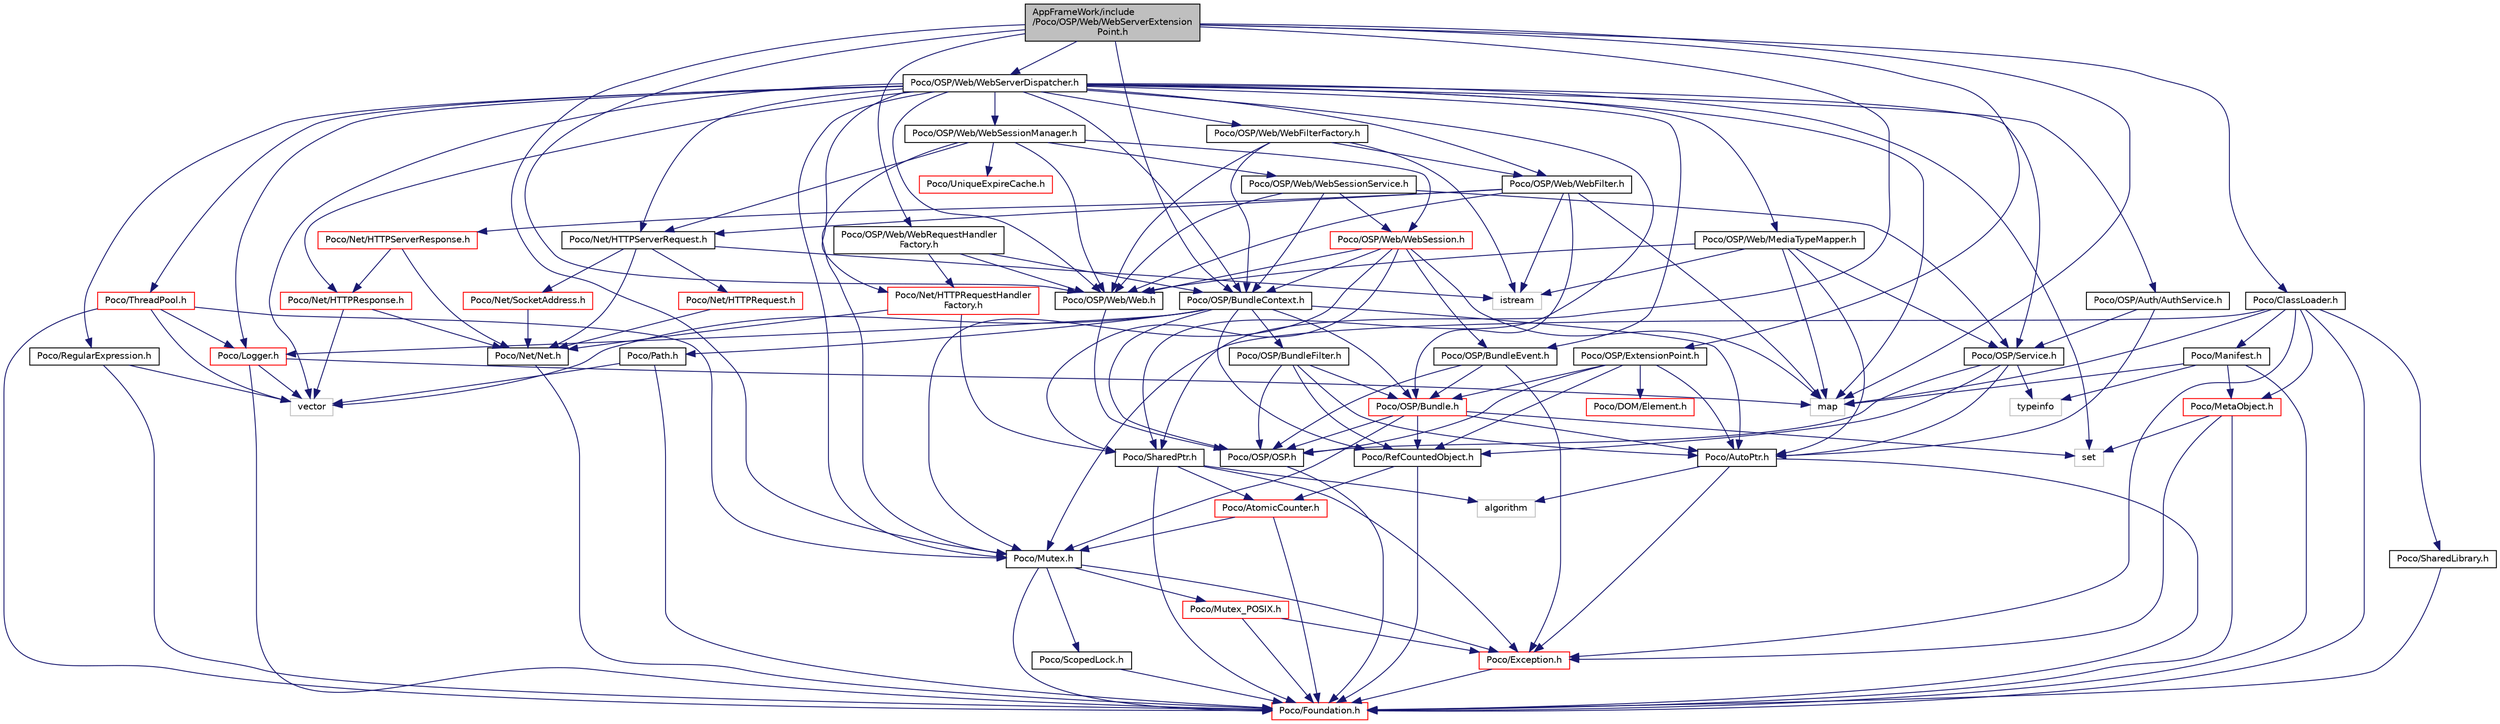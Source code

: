 digraph "AppFrameWork/include/Poco/OSP/Web/WebServerExtensionPoint.h"
{
 // LATEX_PDF_SIZE
  edge [fontname="Helvetica",fontsize="10",labelfontname="Helvetica",labelfontsize="10"];
  node [fontname="Helvetica",fontsize="10",shape=record];
  Node1 [label="AppFrameWork/include\l/Poco/OSP/Web/WebServerExtension\lPoint.h",height=0.2,width=0.4,color="black", fillcolor="grey75", style="filled", fontcolor="black",tooltip=" "];
  Node1 -> Node2 [color="midnightblue",fontsize="10",style="solid"];
  Node2 [label="Poco/OSP/Web/Web.h",height=0.2,width=0.4,color="black", fillcolor="white", style="filled",URL="$Web_8h.html",tooltip=" "];
  Node2 -> Node3 [color="midnightblue",fontsize="10",style="solid"];
  Node3 [label="Poco/OSP/OSP.h",height=0.2,width=0.4,color="black", fillcolor="white", style="filled",URL="$OSP_8h.html",tooltip=" "];
  Node3 -> Node4 [color="midnightblue",fontsize="10",style="solid"];
  Node4 [label="Poco/Foundation.h",height=0.2,width=0.4,color="red", fillcolor="white", style="filled",URL="$Foundation_8h.html",tooltip=" "];
  Node1 -> Node13 [color="midnightblue",fontsize="10",style="solid"];
  Node13 [label="Poco/OSP/Web/WebServerDispatcher.h",height=0.2,width=0.4,color="black", fillcolor="white", style="filled",URL="$WebServerDispatcher_8h.html",tooltip=" "];
  Node13 -> Node2 [color="midnightblue",fontsize="10",style="solid"];
  Node13 -> Node14 [color="midnightblue",fontsize="10",style="solid"];
  Node14 [label="Poco/OSP/Web/MediaTypeMapper.h",height=0.2,width=0.4,color="black", fillcolor="white", style="filled",URL="$MediaTypeMapper_8h.html",tooltip=" "];
  Node14 -> Node2 [color="midnightblue",fontsize="10",style="solid"];
  Node14 -> Node15 [color="midnightblue",fontsize="10",style="solid"];
  Node15 [label="Poco/OSP/Service.h",height=0.2,width=0.4,color="black", fillcolor="white", style="filled",URL="$Service_8h.html",tooltip=" "];
  Node15 -> Node3 [color="midnightblue",fontsize="10",style="solid"];
  Node15 -> Node16 [color="midnightblue",fontsize="10",style="solid"];
  Node16 [label="Poco/RefCountedObject.h",height=0.2,width=0.4,color="black", fillcolor="white", style="filled",URL="$RefCountedObject_8h.html",tooltip=" "];
  Node16 -> Node4 [color="midnightblue",fontsize="10",style="solid"];
  Node16 -> Node17 [color="midnightblue",fontsize="10",style="solid"];
  Node17 [label="Poco/AtomicCounter.h",height=0.2,width=0.4,color="red", fillcolor="white", style="filled",URL="$AtomicCounter_8h.html",tooltip=" "];
  Node17 -> Node4 [color="midnightblue",fontsize="10",style="solid"];
  Node17 -> Node20 [color="midnightblue",fontsize="10",style="solid"];
  Node20 [label="Poco/Mutex.h",height=0.2,width=0.4,color="black", fillcolor="white", style="filled",URL="$Mutex_8h.html",tooltip=" "];
  Node20 -> Node4 [color="midnightblue",fontsize="10",style="solid"];
  Node20 -> Node21 [color="midnightblue",fontsize="10",style="solid"];
  Node21 [label="Poco/Exception.h",height=0.2,width=0.4,color="red", fillcolor="white", style="filled",URL="$Exception_8h.html",tooltip=" "];
  Node21 -> Node4 [color="midnightblue",fontsize="10",style="solid"];
  Node20 -> Node23 [color="midnightblue",fontsize="10",style="solid"];
  Node23 [label="Poco/ScopedLock.h",height=0.2,width=0.4,color="black", fillcolor="white", style="filled",URL="$ScopedLock_8h.html",tooltip=" "];
  Node23 -> Node4 [color="midnightblue",fontsize="10",style="solid"];
  Node20 -> Node24 [color="midnightblue",fontsize="10",style="solid"];
  Node24 [label="Poco/Mutex_POSIX.h",height=0.2,width=0.4,color="red", fillcolor="white", style="filled",URL="$Mutex__POSIX_8h.html",tooltip=" "];
  Node24 -> Node4 [color="midnightblue",fontsize="10",style="solid"];
  Node24 -> Node21 [color="midnightblue",fontsize="10",style="solid"];
  Node15 -> Node27 [color="midnightblue",fontsize="10",style="solid"];
  Node27 [label="Poco/AutoPtr.h",height=0.2,width=0.4,color="black", fillcolor="white", style="filled",URL="$AutoPtr_8h.html",tooltip=" "];
  Node27 -> Node4 [color="midnightblue",fontsize="10",style="solid"];
  Node27 -> Node21 [color="midnightblue",fontsize="10",style="solid"];
  Node27 -> Node28 [color="midnightblue",fontsize="10",style="solid"];
  Node28 [label="algorithm",height=0.2,width=0.4,color="grey75", fillcolor="white", style="filled",tooltip=" "];
  Node15 -> Node29 [color="midnightblue",fontsize="10",style="solid"];
  Node29 [label="typeinfo",height=0.2,width=0.4,color="grey75", fillcolor="white", style="filled",tooltip=" "];
  Node14 -> Node27 [color="midnightblue",fontsize="10",style="solid"];
  Node14 -> Node30 [color="midnightblue",fontsize="10",style="solid"];
  Node30 [label="map",height=0.2,width=0.4,color="grey75", fillcolor="white", style="filled",tooltip=" "];
  Node14 -> Node31 [color="midnightblue",fontsize="10",style="solid"];
  Node31 [label="istream",height=0.2,width=0.4,color="grey75", fillcolor="white", style="filled",tooltip=" "];
  Node13 -> Node32 [color="midnightblue",fontsize="10",style="solid"];
  Node32 [label="Poco/OSP/Web/WebFilter.h",height=0.2,width=0.4,color="black", fillcolor="white", style="filled",URL="$WebFilter_8h.html",tooltip=" "];
  Node32 -> Node2 [color="midnightblue",fontsize="10",style="solid"];
  Node32 -> Node33 [color="midnightblue",fontsize="10",style="solid"];
  Node33 [label="Poco/OSP/Bundle.h",height=0.2,width=0.4,color="red", fillcolor="white", style="filled",URL="$Bundle_8h.html",tooltip=" "];
  Node33 -> Node3 [color="midnightblue",fontsize="10",style="solid"];
  Node33 -> Node16 [color="midnightblue",fontsize="10",style="solid"];
  Node33 -> Node27 [color="midnightblue",fontsize="10",style="solid"];
  Node33 -> Node20 [color="midnightblue",fontsize="10",style="solid"];
  Node33 -> Node83 [color="midnightblue",fontsize="10",style="solid"];
  Node83 [label="set",height=0.2,width=0.4,color="grey75", fillcolor="white", style="filled",tooltip=" "];
  Node32 -> Node84 [color="midnightblue",fontsize="10",style="solid"];
  Node84 [label="Poco/Net/HTTPServerRequest.h",height=0.2,width=0.4,color="black", fillcolor="white", style="filled",URL="$HTTPServerRequest_8h.html",tooltip=" "];
  Node84 -> Node85 [color="midnightblue",fontsize="10",style="solid"];
  Node85 [label="Poco/Net/Net.h",height=0.2,width=0.4,color="black", fillcolor="white", style="filled",URL="$Net_8h.html",tooltip=" "];
  Node85 -> Node4 [color="midnightblue",fontsize="10",style="solid"];
  Node84 -> Node86 [color="midnightblue",fontsize="10",style="solid"];
  Node86 [label="Poco/Net/HTTPRequest.h",height=0.2,width=0.4,color="red", fillcolor="white", style="filled",URL="$HTTPRequest_8h.html",tooltip=" "];
  Node86 -> Node85 [color="midnightblue",fontsize="10",style="solid"];
  Node84 -> Node93 [color="midnightblue",fontsize="10",style="solid"];
  Node93 [label="Poco/Net/SocketAddress.h",height=0.2,width=0.4,color="red", fillcolor="white", style="filled",URL="$SocketAddress_8h.html",tooltip=" "];
  Node93 -> Node85 [color="midnightblue",fontsize="10",style="solid"];
  Node84 -> Node31 [color="midnightblue",fontsize="10",style="solid"];
  Node32 -> Node98 [color="midnightblue",fontsize="10",style="solid"];
  Node98 [label="Poco/Net/HTTPServerResponse.h",height=0.2,width=0.4,color="red", fillcolor="white", style="filled",URL="$HTTPServerResponse_8h.html",tooltip=" "];
  Node98 -> Node85 [color="midnightblue",fontsize="10",style="solid"];
  Node98 -> Node99 [color="midnightblue",fontsize="10",style="solid"];
  Node99 [label="Poco/Net/HTTPResponse.h",height=0.2,width=0.4,color="red", fillcolor="white", style="filled",URL="$HTTPResponse_8h.html",tooltip=" "];
  Node99 -> Node85 [color="midnightblue",fontsize="10",style="solid"];
  Node99 -> Node72 [color="midnightblue",fontsize="10",style="solid"];
  Node72 [label="vector",height=0.2,width=0.4,color="grey75", fillcolor="white", style="filled",tooltip=" "];
  Node32 -> Node31 [color="midnightblue",fontsize="10",style="solid"];
  Node32 -> Node30 [color="midnightblue",fontsize="10",style="solid"];
  Node13 -> Node101 [color="midnightblue",fontsize="10",style="solid"];
  Node101 [label="Poco/OSP/Web/WebFilterFactory.h",height=0.2,width=0.4,color="black", fillcolor="white", style="filled",URL="$WebFilterFactory_8h.html",tooltip=" "];
  Node101 -> Node2 [color="midnightblue",fontsize="10",style="solid"];
  Node101 -> Node32 [color="midnightblue",fontsize="10",style="solid"];
  Node101 -> Node102 [color="midnightblue",fontsize="10",style="solid"];
  Node102 [label="Poco/OSP/BundleContext.h",height=0.2,width=0.4,color="black", fillcolor="white", style="filled",URL="$BundleContext_8h.html",tooltip=" "];
  Node102 -> Node3 [color="midnightblue",fontsize="10",style="solid"];
  Node102 -> Node33 [color="midnightblue",fontsize="10",style="solid"];
  Node102 -> Node103 [color="midnightblue",fontsize="10",style="solid"];
  Node103 [label="Poco/OSP/BundleFilter.h",height=0.2,width=0.4,color="black", fillcolor="white", style="filled",URL="$BundleFilter_8h.html",tooltip=" "];
  Node103 -> Node3 [color="midnightblue",fontsize="10",style="solid"];
  Node103 -> Node33 [color="midnightblue",fontsize="10",style="solid"];
  Node103 -> Node16 [color="midnightblue",fontsize="10",style="solid"];
  Node103 -> Node27 [color="midnightblue",fontsize="10",style="solid"];
  Node102 -> Node16 [color="midnightblue",fontsize="10",style="solid"];
  Node102 -> Node27 [color="midnightblue",fontsize="10",style="solid"];
  Node102 -> Node59 [color="midnightblue",fontsize="10",style="solid"];
  Node59 [label="Poco/Logger.h",height=0.2,width=0.4,color="red", fillcolor="white", style="filled",URL="$Logger_8h.html",tooltip=" "];
  Node59 -> Node4 [color="midnightblue",fontsize="10",style="solid"];
  Node59 -> Node30 [color="midnightblue",fontsize="10",style="solid"];
  Node59 -> Node72 [color="midnightblue",fontsize="10",style="solid"];
  Node102 -> Node104 [color="midnightblue",fontsize="10",style="solid"];
  Node104 [label="Poco/Path.h",height=0.2,width=0.4,color="black", fillcolor="white", style="filled",URL="$Path_8h.html",tooltip=" "];
  Node104 -> Node4 [color="midnightblue",fontsize="10",style="solid"];
  Node104 -> Node72 [color="midnightblue",fontsize="10",style="solid"];
  Node102 -> Node72 [color="midnightblue",fontsize="10",style="solid"];
  Node101 -> Node31 [color="midnightblue",fontsize="10",style="solid"];
  Node13 -> Node105 [color="midnightblue",fontsize="10",style="solid"];
  Node105 [label="Poco/OSP/Web/WebSessionManager.h",height=0.2,width=0.4,color="black", fillcolor="white", style="filled",URL="$WebSessionManager_8h.html",tooltip=" "];
  Node105 -> Node2 [color="midnightblue",fontsize="10",style="solid"];
  Node105 -> Node106 [color="midnightblue",fontsize="10",style="solid"];
  Node106 [label="Poco/OSP/Web/WebSession.h",height=0.2,width=0.4,color="red", fillcolor="white", style="filled",URL="$WebSession_8h.html",tooltip=" "];
  Node106 -> Node2 [color="midnightblue",fontsize="10",style="solid"];
  Node106 -> Node102 [color="midnightblue",fontsize="10",style="solid"];
  Node106 -> Node107 [color="midnightblue",fontsize="10",style="solid"];
  Node107 [label="Poco/OSP/BundleEvent.h",height=0.2,width=0.4,color="black", fillcolor="white", style="filled",URL="$BundleEvent_8h.html",tooltip=" "];
  Node107 -> Node3 [color="midnightblue",fontsize="10",style="solid"];
  Node107 -> Node33 [color="midnightblue",fontsize="10",style="solid"];
  Node107 -> Node21 [color="midnightblue",fontsize="10",style="solid"];
  Node106 -> Node44 [color="midnightblue",fontsize="10",style="solid"];
  Node44 [label="Poco/SharedPtr.h",height=0.2,width=0.4,color="black", fillcolor="white", style="filled",URL="$SharedPtr_8h.html",tooltip=" "];
  Node44 -> Node4 [color="midnightblue",fontsize="10",style="solid"];
  Node44 -> Node21 [color="midnightblue",fontsize="10",style="solid"];
  Node44 -> Node17 [color="midnightblue",fontsize="10",style="solid"];
  Node44 -> Node28 [color="midnightblue",fontsize="10",style="solid"];
  Node106 -> Node20 [color="midnightblue",fontsize="10",style="solid"];
  Node106 -> Node30 [color="midnightblue",fontsize="10",style="solid"];
  Node105 -> Node109 [color="midnightblue",fontsize="10",style="solid"];
  Node109 [label="Poco/OSP/Web/WebSessionService.h",height=0.2,width=0.4,color="black", fillcolor="white", style="filled",URL="$WebSessionService_8h.html",tooltip=" "];
  Node109 -> Node2 [color="midnightblue",fontsize="10",style="solid"];
  Node109 -> Node15 [color="midnightblue",fontsize="10",style="solid"];
  Node109 -> Node102 [color="midnightblue",fontsize="10",style="solid"];
  Node109 -> Node106 [color="midnightblue",fontsize="10",style="solid"];
  Node105 -> Node84 [color="midnightblue",fontsize="10",style="solid"];
  Node105 -> Node110 [color="midnightblue",fontsize="10",style="solid"];
  Node110 [label="Poco/UniqueExpireCache.h",height=0.2,width=0.4,color="red", fillcolor="white", style="filled",URL="$UniqueExpireCache_8h.html",tooltip=" "];
  Node105 -> Node20 [color="midnightblue",fontsize="10",style="solid"];
  Node13 -> Node102 [color="midnightblue",fontsize="10",style="solid"];
  Node13 -> Node107 [color="midnightblue",fontsize="10",style="solid"];
  Node13 -> Node15 [color="midnightblue",fontsize="10",style="solid"];
  Node13 -> Node122 [color="midnightblue",fontsize="10",style="solid"];
  Node122 [label="Poco/OSP/Auth/AuthService.h",height=0.2,width=0.4,color="black", fillcolor="white", style="filled",URL="$AuthService_8h.html",tooltip=" "];
  Node122 -> Node15 [color="midnightblue",fontsize="10",style="solid"];
  Node122 -> Node27 [color="midnightblue",fontsize="10",style="solid"];
  Node13 -> Node84 [color="midnightblue",fontsize="10",style="solid"];
  Node13 -> Node123 [color="midnightblue",fontsize="10",style="solid"];
  Node123 [label="Poco/Net/HTTPRequestHandler\lFactory.h",height=0.2,width=0.4,color="red", fillcolor="white", style="filled",URL="$HTTPRequestHandlerFactory_8h.html",tooltip=" "];
  Node123 -> Node85 [color="midnightblue",fontsize="10",style="solid"];
  Node123 -> Node44 [color="midnightblue",fontsize="10",style="solid"];
  Node13 -> Node99 [color="midnightblue",fontsize="10",style="solid"];
  Node13 -> Node124 [color="midnightblue",fontsize="10",style="solid"];
  Node124 [label="Poco/RegularExpression.h",height=0.2,width=0.4,color="black", fillcolor="white", style="filled",URL="$RegularExpression_8h.html",tooltip=" "];
  Node124 -> Node4 [color="midnightblue",fontsize="10",style="solid"];
  Node124 -> Node72 [color="midnightblue",fontsize="10",style="solid"];
  Node13 -> Node59 [color="midnightblue",fontsize="10",style="solid"];
  Node13 -> Node44 [color="midnightblue",fontsize="10",style="solid"];
  Node13 -> Node53 [color="midnightblue",fontsize="10",style="solid"];
  Node53 [label="Poco/ThreadPool.h",height=0.2,width=0.4,color="red", fillcolor="white", style="filled",URL="$ThreadPool_8h.html",tooltip=" "];
  Node53 -> Node4 [color="midnightblue",fontsize="10",style="solid"];
  Node53 -> Node20 [color="midnightblue",fontsize="10",style="solid"];
  Node53 -> Node59 [color="midnightblue",fontsize="10",style="solid"];
  Node53 -> Node72 [color="midnightblue",fontsize="10",style="solid"];
  Node13 -> Node20 [color="midnightblue",fontsize="10",style="solid"];
  Node13 -> Node72 [color="midnightblue",fontsize="10",style="solid"];
  Node13 -> Node30 [color="midnightblue",fontsize="10",style="solid"];
  Node13 -> Node83 [color="midnightblue",fontsize="10",style="solid"];
  Node1 -> Node125 [color="midnightblue",fontsize="10",style="solid"];
  Node125 [label="Poco/OSP/Web/WebRequestHandler\lFactory.h",height=0.2,width=0.4,color="black", fillcolor="white", style="filled",URL="$WebRequestHandlerFactory_8h.html",tooltip=" "];
  Node125 -> Node2 [color="midnightblue",fontsize="10",style="solid"];
  Node125 -> Node123 [color="midnightblue",fontsize="10",style="solid"];
  Node125 -> Node102 [color="midnightblue",fontsize="10",style="solid"];
  Node1 -> Node126 [color="midnightblue",fontsize="10",style="solid"];
  Node126 [label="Poco/OSP/ExtensionPoint.h",height=0.2,width=0.4,color="black", fillcolor="white", style="filled",URL="$ExtensionPoint_8h.html",tooltip=" "];
  Node126 -> Node3 [color="midnightblue",fontsize="10",style="solid"];
  Node126 -> Node33 [color="midnightblue",fontsize="10",style="solid"];
  Node126 -> Node127 [color="midnightblue",fontsize="10",style="solid"];
  Node127 [label="Poco/DOM/Element.h",height=0.2,width=0.4,color="red", fillcolor="white", style="filled",URL="$Element_8h.html",tooltip=" "];
  Node126 -> Node16 [color="midnightblue",fontsize="10",style="solid"];
  Node126 -> Node27 [color="midnightblue",fontsize="10",style="solid"];
  Node1 -> Node102 [color="midnightblue",fontsize="10",style="solid"];
  Node1 -> Node139 [color="midnightblue",fontsize="10",style="solid"];
  Node139 [label="Poco/ClassLoader.h",height=0.2,width=0.4,color="black", fillcolor="white", style="filled",URL="$ClassLoader_8h.html",tooltip=" "];
  Node139 -> Node4 [color="midnightblue",fontsize="10",style="solid"];
  Node139 -> Node140 [color="midnightblue",fontsize="10",style="solid"];
  Node140 [label="Poco/MetaObject.h",height=0.2,width=0.4,color="red", fillcolor="white", style="filled",URL="$MetaObject_8h.html",tooltip=" "];
  Node140 -> Node4 [color="midnightblue",fontsize="10",style="solid"];
  Node140 -> Node21 [color="midnightblue",fontsize="10",style="solid"];
  Node140 -> Node83 [color="midnightblue",fontsize="10",style="solid"];
  Node139 -> Node141 [color="midnightblue",fontsize="10",style="solid"];
  Node141 [label="Poco/Manifest.h",height=0.2,width=0.4,color="black", fillcolor="white", style="filled",URL="$Manifest_8h.html",tooltip=" "];
  Node141 -> Node4 [color="midnightblue",fontsize="10",style="solid"];
  Node141 -> Node140 [color="midnightblue",fontsize="10",style="solid"];
  Node141 -> Node30 [color="midnightblue",fontsize="10",style="solid"];
  Node141 -> Node29 [color="midnightblue",fontsize="10",style="solid"];
  Node139 -> Node142 [color="midnightblue",fontsize="10",style="solid"];
  Node142 [label="Poco/SharedLibrary.h",height=0.2,width=0.4,color="black", fillcolor="white", style="filled",URL="$SharedLibrary_8h.html",tooltip=" "];
  Node142 -> Node4 [color="midnightblue",fontsize="10",style="solid"];
  Node139 -> Node20 [color="midnightblue",fontsize="10",style="solid"];
  Node139 -> Node21 [color="midnightblue",fontsize="10",style="solid"];
  Node139 -> Node30 [color="midnightblue",fontsize="10",style="solid"];
  Node1 -> Node20 [color="midnightblue",fontsize="10",style="solid"];
  Node1 -> Node44 [color="midnightblue",fontsize="10",style="solid"];
  Node1 -> Node30 [color="midnightblue",fontsize="10",style="solid"];
}

